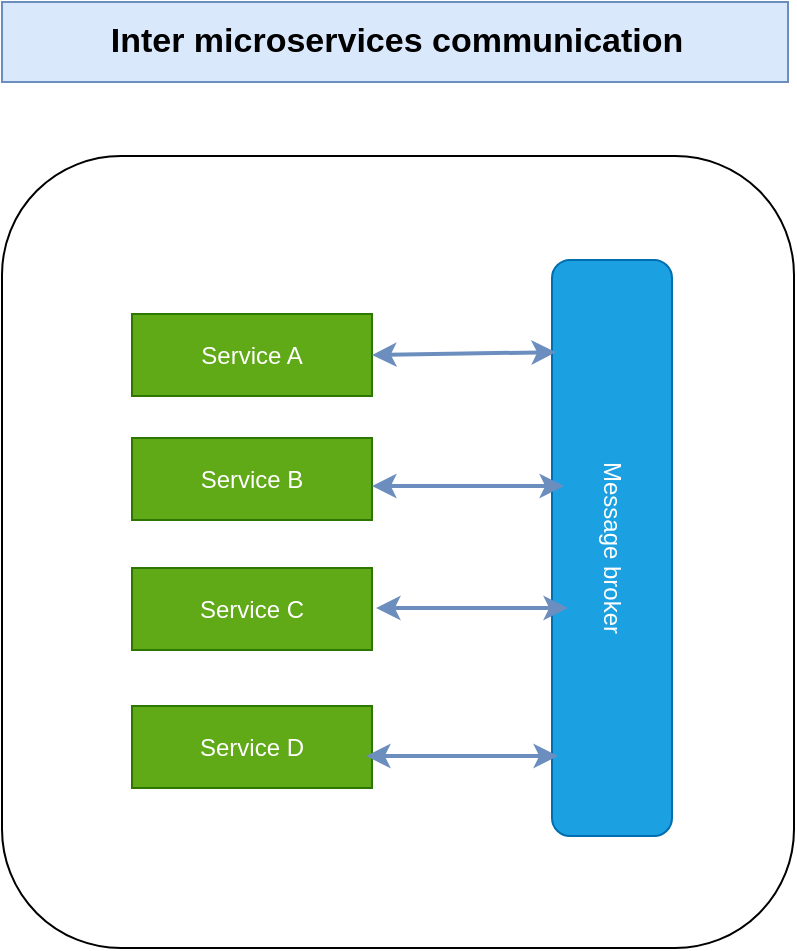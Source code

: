 <mxfile version="21.7.5" type="device">
  <diagram name="Page-1" id="7a6c530e-6e37-e111-ec74-82921da8cc10">
    <mxGraphModel dx="2074" dy="1125" grid="0" gridSize="1" guides="1" tooltips="1" connect="1" arrows="0" fold="1" page="1" pageScale="1.5" pageWidth="1169" pageHeight="826" background="#FFFFFF" math="0" shadow="0">
      <root>
        <mxCell id="0" style=";html=1;" />
        <mxCell id="1" style=";html=1;" parent="0" />
        <mxCell id="Ib7NSXXOJahoncld0GRy-25" value="Service A" style="rounded=0;whiteSpace=wrap;html=1;fillColor=#60a917;strokeColor=#2D7600;fontColor=#ffffff;shadow=0;" vertex="1" parent="1">
          <mxGeometry x="734" y="228" width="120" height="41" as="geometry" />
        </mxCell>
        <mxCell id="Ib7NSXXOJahoncld0GRy-26" value="Service B" style="rounded=0;whiteSpace=wrap;html=1;fillColor=#60a917;strokeColor=#2D7600;fontColor=#ffffff;shadow=0;" vertex="1" parent="1">
          <mxGeometry x="734" y="290" width="120" height="41" as="geometry" />
        </mxCell>
        <mxCell id="Ib7NSXXOJahoncld0GRy-27" value="Service C" style="rounded=0;whiteSpace=wrap;html=1;fillColor=#60a917;strokeColor=#2D7600;fontColor=#ffffff;shadow=0;" vertex="1" parent="1">
          <mxGeometry x="734" y="355" width="120" height="41" as="geometry" />
        </mxCell>
        <mxCell id="Ib7NSXXOJahoncld0GRy-28" value="Service D" style="rounded=0;whiteSpace=wrap;html=1;fillColor=#60a917;strokeColor=#2D7600;fontColor=#ffffff;shadow=0;" vertex="1" parent="1">
          <mxGeometry x="734" y="424" width="120" height="41" as="geometry" />
        </mxCell>
        <mxCell id="Ib7NSXXOJahoncld0GRy-29" value="Message broker" style="rounded=1;whiteSpace=wrap;html=1;direction=south;fillColor=#1ba1e2;strokeColor=#006EAF;fontColor=#ffffff;horizontal=0;verticalAlign=middle;rotation=-180;shadow=0;" vertex="1" parent="1">
          <mxGeometry x="944" y="201" width="60" height="288" as="geometry" />
        </mxCell>
        <mxCell id="Ib7NSXXOJahoncld0GRy-30" value="" style="endArrow=classic;startArrow=classic;html=1;rounded=0;strokeWidth=2;fillStyle=solid;fillColor=#dae8fc;strokeColor=#6c8ebf;exitX=1;exitY=0.5;exitDx=0;exitDy=0;entryX=0.84;entryY=0.033;entryDx=0;entryDy=0;entryPerimeter=0;shadow=0;" edge="1" parent="1" source="Ib7NSXXOJahoncld0GRy-25" target="Ib7NSXXOJahoncld0GRy-29">
          <mxGeometry width="50" height="50" relative="1" as="geometry">
            <mxPoint x="851" y="252.04" as="sourcePoint" />
            <mxPoint x="943" y="252" as="targetPoint" />
          </mxGeometry>
        </mxCell>
        <mxCell id="Ib7NSXXOJahoncld0GRy-31" value="" style="endArrow=classic;startArrow=classic;html=1;rounded=0;entryX=0.844;entryY=0.017;entryDx=0;entryDy=0;entryPerimeter=0;strokeWidth=2;fillStyle=solid;fillColor=#dae8fc;strokeColor=#6c8ebf;shadow=0;" edge="1" parent="1">
          <mxGeometry width="50" height="50" relative="1" as="geometry">
            <mxPoint x="854" y="314" as="sourcePoint" />
            <mxPoint x="950" y="314" as="targetPoint" />
          </mxGeometry>
        </mxCell>
        <mxCell id="Ib7NSXXOJahoncld0GRy-32" value="" style="endArrow=classic;startArrow=classic;html=1;rounded=0;entryX=0.844;entryY=0.017;entryDx=0;entryDy=0;entryPerimeter=0;strokeWidth=2;fillStyle=solid;fillColor=#dae8fc;strokeColor=#6c8ebf;shadow=0;" edge="1" parent="1">
          <mxGeometry width="50" height="50" relative="1" as="geometry">
            <mxPoint x="856" y="375" as="sourcePoint" />
            <mxPoint x="952" y="375" as="targetPoint" />
          </mxGeometry>
        </mxCell>
        <mxCell id="Ib7NSXXOJahoncld0GRy-33" value="" style="endArrow=classic;startArrow=classic;html=1;rounded=0;entryX=0.844;entryY=0.017;entryDx=0;entryDy=0;entryPerimeter=0;strokeWidth=2;fillStyle=solid;fillColor=#dae8fc;strokeColor=#6c8ebf;shadow=0;" edge="1" parent="1">
          <mxGeometry width="50" height="50" relative="1" as="geometry">
            <mxPoint x="851" y="449" as="sourcePoint" />
            <mxPoint x="947" y="449" as="targetPoint" />
          </mxGeometry>
        </mxCell>
        <mxCell id="23046e2b9bb16c14-113" value="Inter microservices communication" style="text;strokeColor=#6c8ebf;fillColor=#dae8fc;html=1;fontSize=17;fontStyle=1;verticalAlign=middle;align=center;rounded=0;shadow=0;" parent="1" vertex="1">
          <mxGeometry x="669" y="72" width="393" height="40" as="geometry" />
        </mxCell>
        <mxCell id="Ib7NSXXOJahoncld0GRy-34" value="" style="whiteSpace=wrap;html=1;aspect=fixed;glass=0;rounded=1;perimeterSpacing=3;gradientColor=none;fillColor=none;" vertex="1" parent="1">
          <mxGeometry x="669" y="149" width="396" height="396" as="geometry" />
        </mxCell>
      </root>
    </mxGraphModel>
  </diagram>
</mxfile>

